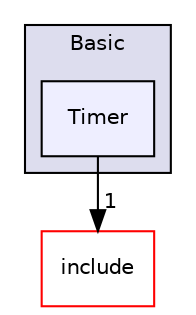 digraph "Timer" {
  compound=true
  node [ fontsize="10", fontname="Helvetica"];
  edge [ labelfontsize="10", labelfontname="Helvetica"];
  subgraph clusterdir_9fd43cbf431ad4345d64cbab9841c2b6 {
    graph [ bgcolor="#ddddee", pencolor="black", label="Basic" fontname="Helvetica", fontsize="10", URL="dir_9fd43cbf431ad4345d64cbab9841c2b6.html"]
  dir_6369f13d775e80da8a3c948aec3107ba [shape=box, label="Timer", style="filled", fillcolor="#eeeeff", pencolor="black", URL="dir_6369f13d775e80da8a3c948aec3107ba.html"];
  }
  dir_d44c64559bbebec7f509842c48db8b23 [shape=box label="include" fillcolor="white" style="filled" color="red" URL="dir_d44c64559bbebec7f509842c48db8b23.html"];
  dir_6369f13d775e80da8a3c948aec3107ba->dir_d44c64559bbebec7f509842c48db8b23 [headlabel="1", labeldistance=1.5 headhref="dir_000021_000009.html"];
}
